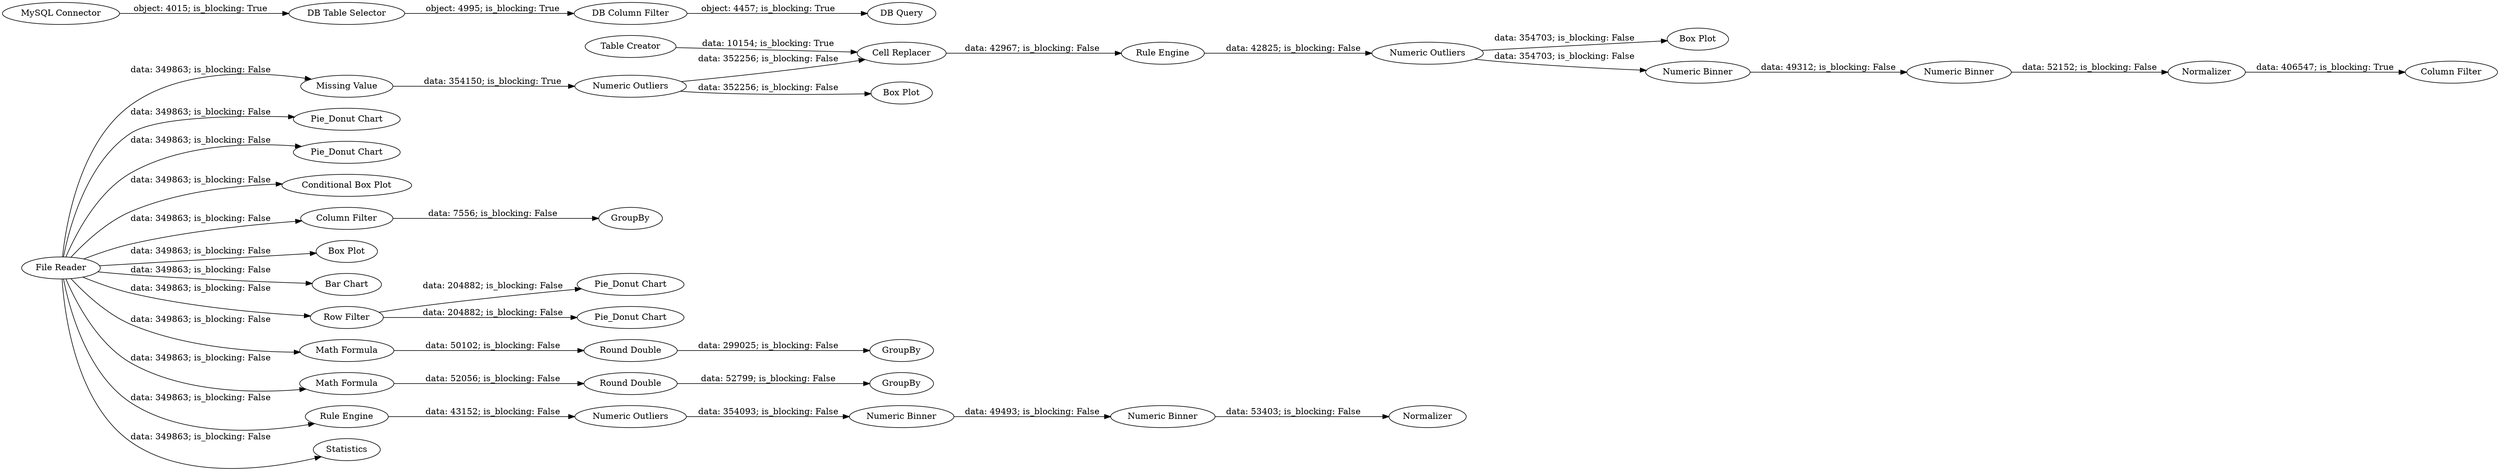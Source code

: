 digraph {
	"975210345536791436_40" [label="Missing Value"]
	"975210345536791436_28" [label="Pie_Donut Chart"]
	"975210345536791436_1" [label="File Reader"]
	"975210345536791436_31" [label="MySQL Connector"]
	"975210345536791436_58" [label="Numeric Outliers"]
	"975210345536791436_18" [label="Round Double"]
	"975210345536791436_46" [label="Numeric Binner"]
	"975210345536791436_2" [label="Pie_Donut Chart"]
	"975210345536791436_60" [label="Box Plot"]
	"975210345536791436_23" [label="Round Double"]
	"975210345536791436_63" [label="Conditional Box Plot"]
	"975210345536791436_55" [label="Numeric Binner"]
	"975210345536791436_33" [label="DB Table Selector"]
	"975210345536791436_42" [label="Column Filter"]
	"975210345536791436_53" [label="Numeric Binner"]
	"975210345536791436_61" [label="Column Filter"]
	"975210345536791436_56" [label="Table Creator"]
	"975210345536791436_49" [label=Normalizer]
	"975210345536791436_41" [label="Box Plot"]
	"975210345536791436_62" [label="Bar Chart"]
	"975210345536791436_47" [label="Numeric Binner"]
	"975210345536791436_35" [label="DB Column Filter"]
	"975210345536791436_59" [label="Box Plot"]
	"975210345536791436_27" [label="Row Filter"]
	"975210345536791436_10" [label="Math Formula"]
	"975210345536791436_21" [label=GroupBy]
	"975210345536791436_5" [label="Math Formula"]
	"975210345536791436_43" [label=GroupBy]
	"975210345536791436_29" [label="Pie_Donut Chart"]
	"975210345536791436_54" [label=Normalizer]
	"975210345536791436_51" [label="Numeric Outliers"]
	"975210345536791436_45" [label="Cell Replacer"]
	"975210345536791436_50" [label="Rule Engine"]
	"975210345536791436_39" [label=Statistics]
	"975210345536791436_22" [label=GroupBy]
	"975210345536791436_25" [label="Pie_Donut Chart"]
	"975210345536791436_52" [label="Rule Engine"]
	"975210345536791436_44" [label="Numeric Outliers"]
	"975210345536791436_36" [label="DB Query"]
	"975210345536791436_1" -> "975210345536791436_40" [label="data: 349863; is_blocking: False"]
	"975210345536791436_1" -> "975210345536791436_39" [label="data: 349863; is_blocking: False"]
	"975210345536791436_1" -> "975210345536791436_42" [label="data: 349863; is_blocking: False"]
	"975210345536791436_58" -> "975210345536791436_59" [label="data: 352256; is_blocking: False"]
	"975210345536791436_1" -> "975210345536791436_50" [label="data: 349863; is_blocking: False"]
	"975210345536791436_55" -> "975210345536791436_53" [label="data: 49312; is_blocking: False"]
	"975210345536791436_27" -> "975210345536791436_25" [label="data: 204882; is_blocking: False"]
	"975210345536791436_58" -> "975210345536791436_45" [label="data: 352256; is_blocking: False"]
	"975210345536791436_42" -> "975210345536791436_43" [label="data: 7556; is_blocking: False"]
	"975210345536791436_40" -> "975210345536791436_58" [label="data: 354150; is_blocking: True"]
	"975210345536791436_44" -> "975210345536791436_46" [label="data: 354093; is_blocking: False"]
	"975210345536791436_1" -> "975210345536791436_5" [label="data: 349863; is_blocking: False"]
	"975210345536791436_47" -> "975210345536791436_49" [label="data: 53403; is_blocking: False"]
	"975210345536791436_45" -> "975210345536791436_52" [label="data: 42967; is_blocking: False"]
	"975210345536791436_31" -> "975210345536791436_33" [label="object: 4015; is_blocking: True"]
	"975210345536791436_1" -> "975210345536791436_41" [label="data: 349863; is_blocking: False"]
	"975210345536791436_33" -> "975210345536791436_35" [label="object: 4995; is_blocking: True"]
	"975210345536791436_1" -> "975210345536791436_28" [label="data: 349863; is_blocking: False"]
	"975210345536791436_1" -> "975210345536791436_62" [label="data: 349863; is_blocking: False"]
	"975210345536791436_50" -> "975210345536791436_44" [label="data: 43152; is_blocking: False"]
	"975210345536791436_18" -> "975210345536791436_21" [label="data: 52799; is_blocking: False"]
	"975210345536791436_52" -> "975210345536791436_51" [label="data: 42825; is_blocking: False"]
	"975210345536791436_51" -> "975210345536791436_60" [label="data: 354703; is_blocking: False"]
	"975210345536791436_35" -> "975210345536791436_36" [label="object: 4457; is_blocking: True"]
	"975210345536791436_10" -> "975210345536791436_23" [label="data: 50102; is_blocking: False"]
	"975210345536791436_51" -> "975210345536791436_55" [label="data: 354703; is_blocking: False"]
	"975210345536791436_23" -> "975210345536791436_22" [label="data: 299025; is_blocking: False"]
	"975210345536791436_5" -> "975210345536791436_18" [label="data: 52056; is_blocking: False"]
	"975210345536791436_1" -> "975210345536791436_10" [label="data: 349863; is_blocking: False"]
	"975210345536791436_56" -> "975210345536791436_45" [label="data: 10154; is_blocking: True"]
	"975210345536791436_53" -> "975210345536791436_54" [label="data: 52152; is_blocking: False"]
	"975210345536791436_1" -> "975210345536791436_2" [label="data: 349863; is_blocking: False"]
	"975210345536791436_54" -> "975210345536791436_61" [label="data: 406547; is_blocking: True"]
	"975210345536791436_46" -> "975210345536791436_47" [label="data: 49493; is_blocking: False"]
	"975210345536791436_27" -> "975210345536791436_29" [label="data: 204882; is_blocking: False"]
	"975210345536791436_1" -> "975210345536791436_63" [label="data: 349863; is_blocking: False"]
	"975210345536791436_1" -> "975210345536791436_27" [label="data: 349863; is_blocking: False"]
	rankdir=LR
}
